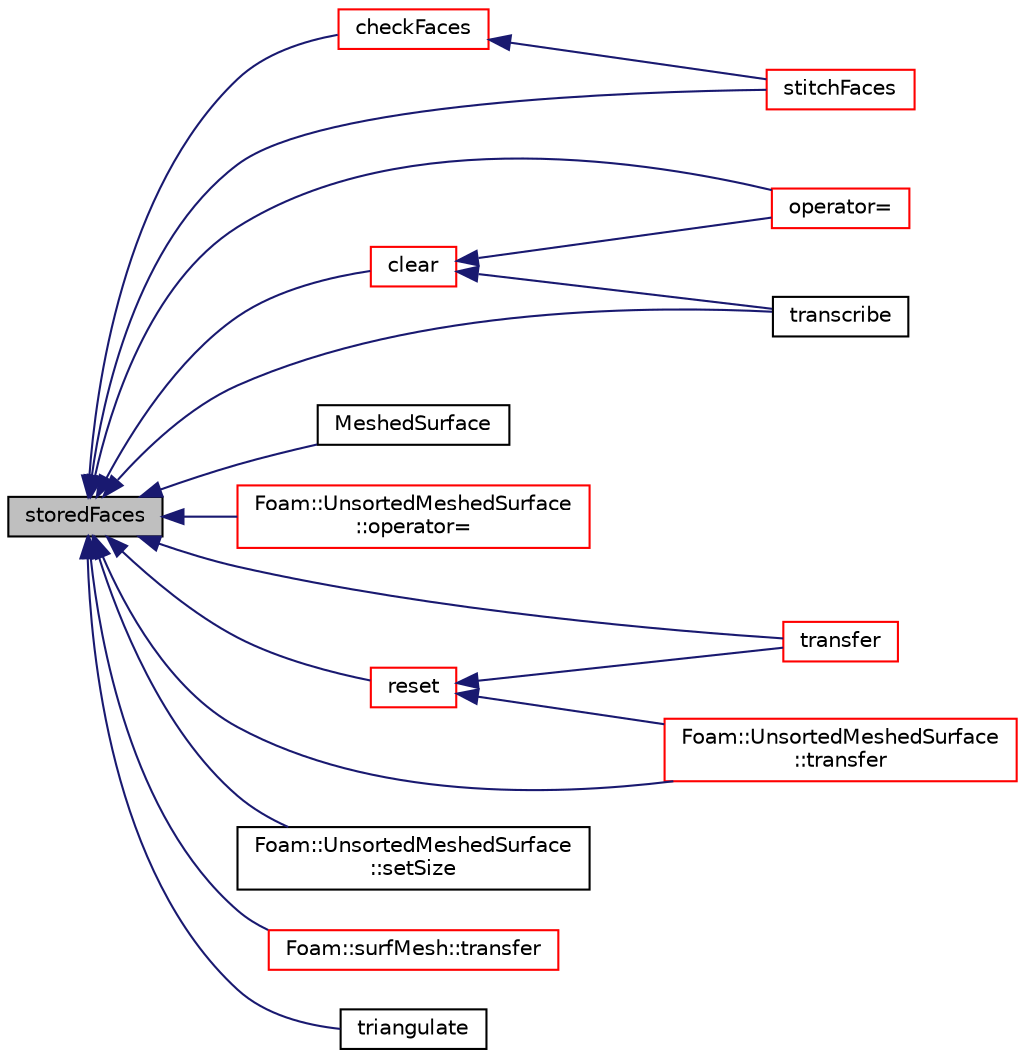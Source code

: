 digraph "storedFaces"
{
  bgcolor="transparent";
  edge [fontname="Helvetica",fontsize="10",labelfontname="Helvetica",labelfontsize="10"];
  node [fontname="Helvetica",fontsize="10",shape=record];
  rankdir="LR";
  Node1 [label="storedFaces",height=0.2,width=0.4,color="black", fillcolor="grey75", style="filled", fontcolor="black"];
  Node1 -> Node2 [dir="back",color="midnightblue",fontsize="10",style="solid",fontname="Helvetica"];
  Node2 [label="checkFaces",height=0.2,width=0.4,color="red",URL="$a01497.html#ae4ce07c4d2cbf5ac3acf9c17756ebb4c"];
  Node2 -> Node3 [dir="back",color="midnightblue",fontsize="10",style="solid",fontname="Helvetica"];
  Node3 [label="stitchFaces",height=0.2,width=0.4,color="red",URL="$a01497.html#ada64739e841899f3172e20a98843c6ae"];
  Node1 -> Node4 [dir="back",color="midnightblue",fontsize="10",style="solid",fontname="Helvetica"];
  Node4 [label="clear",height=0.2,width=0.4,color="red",URL="$a01497.html#ac8bb3912a3ce86b15842e79d0b421204",tooltip="Clear all storage. "];
  Node4 -> Node5 [dir="back",color="midnightblue",fontsize="10",style="solid",fontname="Helvetica"];
  Node5 [label="operator=",height=0.2,width=0.4,color="red",URL="$a01497.html#a295b5bd00b13aeebe4027f2f8e76c96a"];
  Node4 -> Node6 [dir="back",color="midnightblue",fontsize="10",style="solid",fontname="Helvetica"];
  Node6 [label="transcribe",height=0.2,width=0.4,color="black",URL="$a01497.html#a89f858f78ba8ae4e1d6388369558eb85"];
  Node1 -> Node7 [dir="back",color="midnightblue",fontsize="10",style="solid",fontname="Helvetica"];
  Node7 [label="MeshedSurface",height=0.2,width=0.4,color="black",URL="$a01497.html#a23eeba3103781d1e813b5152bbf6a0a2",tooltip="Construct from a UnsortedMeshedSurface. "];
  Node1 -> Node8 [dir="back",color="midnightblue",fontsize="10",style="solid",fontname="Helvetica"];
  Node8 [label="Foam::UnsortedMeshedSurface\l::operator=",height=0.2,width=0.4,color="red",URL="$a02857.html#a53075e9ec350d81ce2cfd0bb4db14e49"];
  Node1 -> Node5 [dir="back",color="midnightblue",fontsize="10",style="solid",fontname="Helvetica"];
  Node1 -> Node9 [dir="back",color="midnightblue",fontsize="10",style="solid",fontname="Helvetica"];
  Node9 [label="reset",height=0.2,width=0.4,color="red",URL="$a01497.html#a2842f8772b68328d806d9b0fb8b5e28f",tooltip="Reset primitive data (points, faces and zones) "];
  Node9 -> Node10 [dir="back",color="midnightblue",fontsize="10",style="solid",fontname="Helvetica"];
  Node10 [label="transfer",height=0.2,width=0.4,color="red",URL="$a01497.html#a7840b609cb34e6f39858cf3e86324263",tooltip="Transfer the contents of the argument and annul the argument. "];
  Node9 -> Node11 [dir="back",color="midnightblue",fontsize="10",style="solid",fontname="Helvetica"];
  Node11 [label="Foam::UnsortedMeshedSurface\l::transfer",height=0.2,width=0.4,color="red",URL="$a02857.html#a6df38f92358a4c8ec775d27efb154326",tooltip="Transfer the contents of the argument and annul the argument. "];
  Node1 -> Node12 [dir="back",color="midnightblue",fontsize="10",style="solid",fontname="Helvetica"];
  Node12 [label="Foam::UnsortedMeshedSurface\l::setSize",height=0.2,width=0.4,color="black",URL="$a02857.html#aedb985ffeaf1bdbfeccc2a8730405703",tooltip="Reset size of face and zone list. "];
  Node1 -> Node3 [dir="back",color="midnightblue",fontsize="10",style="solid",fontname="Helvetica"];
  Node1 -> Node6 [dir="back",color="midnightblue",fontsize="10",style="solid",fontname="Helvetica"];
  Node1 -> Node13 [dir="back",color="midnightblue",fontsize="10",style="solid",fontname="Helvetica"];
  Node13 [label="Foam::surfMesh::transfer",height=0.2,width=0.4,color="red",URL="$a02580.html#a1cf9d5f3c7951e7e25eaa3408383d261",tooltip="Transfer the contents of the argument and annul the argument. "];
  Node1 -> Node11 [dir="back",color="midnightblue",fontsize="10",style="solid",fontname="Helvetica"];
  Node1 -> Node10 [dir="back",color="midnightblue",fontsize="10",style="solid",fontname="Helvetica"];
  Node1 -> Node14 [dir="back",color="midnightblue",fontsize="10",style="solid",fontname="Helvetica"];
  Node14 [label="triangulate",height=0.2,width=0.4,color="black",URL="$a01497.html#ab8d32c1bc9e030a0f792cce93813f0cc",tooltip="Triangulate in-place, returning the number of triangles added. "];
}

